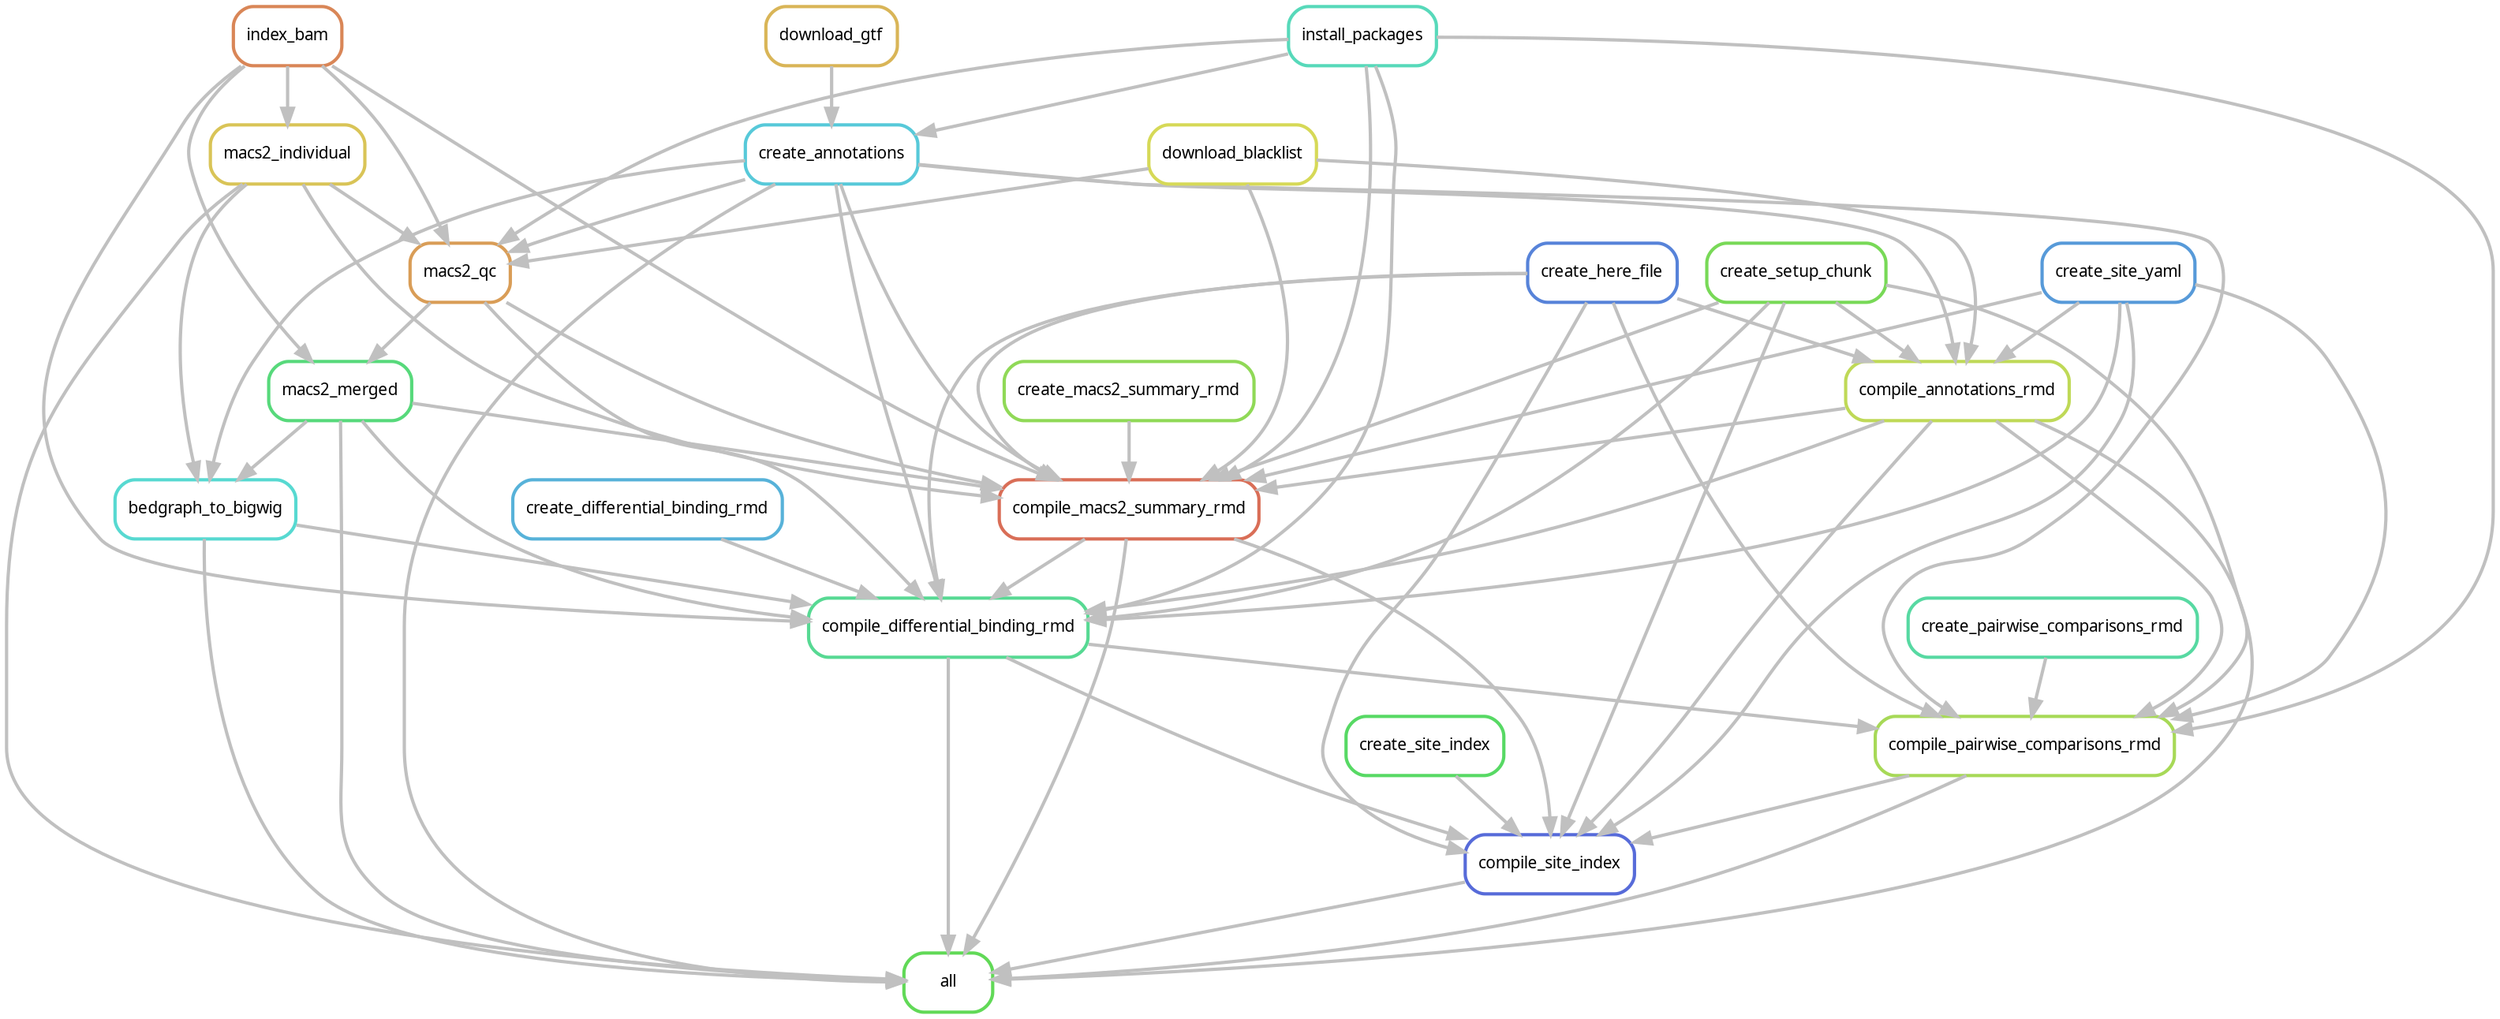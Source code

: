 digraph snakemake_dag {
    graph[bgcolor=white, margin=0];
    node[shape=box, style=rounded, fontname=sans,                 fontsize=10, penwidth=2];
    edge[penwidth=2, color=grey];
	0[label = "all", color = "0.32 0.6 0.85", style="rounded"];
	1[label = "create_annotations", color = "0.52 0.6 0.85", style="rounded"];
	2[label = "download_gtf", color = "0.12 0.6 0.85", style="rounded"];
	3[label = "install_packages", color = "0.46 0.6 0.85", style="rounded"];
	4[label = "compile_annotations_rmd", color = "0.20 0.6 0.85", style="rounded"];
	5[label = "download_blacklist", color = "0.17 0.6 0.85", style="rounded"];
	6[label = "create_here_file", color = "0.61 0.6 0.85", style="rounded"];
	7[label = "create_setup_chunk", color = "0.29 0.6 0.85", style="rounded"];
	8[label = "create_site_yaml", color = "0.58 0.6 0.85", style="rounded"];
	9[label = "compile_macs2_summary_rmd", color = "0.03 0.6 0.85", style="rounded"];
	10[label = "index_bam", color = "0.06 0.6 0.85", style="rounded"];
	11[label = "macs2_qc", color = "0.09 0.6 0.85", style="rounded"];
	12[label = "macs2_individual", color = "0.14 0.6 0.85", style="rounded"];
	13[label = "macs2_merged", color = "0.38 0.6 0.85", style="rounded"];
	14[label = "create_macs2_summary_rmd", color = "0.26 0.6 0.85", style="rounded"];
	15[label = "compile_differential_binding_rmd", color = "0.41 0.6 0.85", style="rounded"];
	16[label = "bedgraph_to_bigwig", color = "0.49 0.6 0.85", style="rounded"];
	17[label = "create_differential_binding_rmd", color = "0.55 0.6 0.85", style="rounded"];
	18[label = "compile_pairwise_comparisons_rmd", color = "0.23 0.6 0.85", style="rounded"];
	19[label = "create_pairwise_comparisons_rmd", color = "0.43 0.6 0.85", style="rounded"];
	20[label = "compile_site_index", color = "0.64 0.6 0.85", style="rounded"];
	21[label = "create_site_index", color = "0.35 0.6 0.85", style="rounded"];
	18 -> 0
	4 -> 0
	9 -> 0
	12 -> 0
	13 -> 0
	15 -> 0
	16 -> 0
	1 -> 0
	20 -> 0
	3 -> 1
	2 -> 1
	7 -> 4
	1 -> 4
	5 -> 4
	8 -> 4
	6 -> 4
	4 -> 9
	12 -> 9
	10 -> 9
	13 -> 9
	14 -> 9
	7 -> 9
	11 -> 9
	3 -> 9
	1 -> 9
	5 -> 9
	8 -> 9
	6 -> 9
	12 -> 11
	10 -> 11
	3 -> 11
	1 -> 11
	5 -> 11
	10 -> 12
	10 -> 13
	11 -> 13
	4 -> 15
	9 -> 15
	13 -> 15
	10 -> 15
	7 -> 15
	11 -> 15
	3 -> 15
	16 -> 15
	1 -> 15
	17 -> 15
	8 -> 15
	6 -> 15
	1 -> 16
	12 -> 16
	13 -> 16
	4 -> 18
	7 -> 18
	15 -> 18
	19 -> 18
	3 -> 18
	1 -> 18
	8 -> 18
	6 -> 18
	18 -> 20
	4 -> 20
	9 -> 20
	7 -> 20
	15 -> 20
	21 -> 20
	8 -> 20
	6 -> 20
}            
